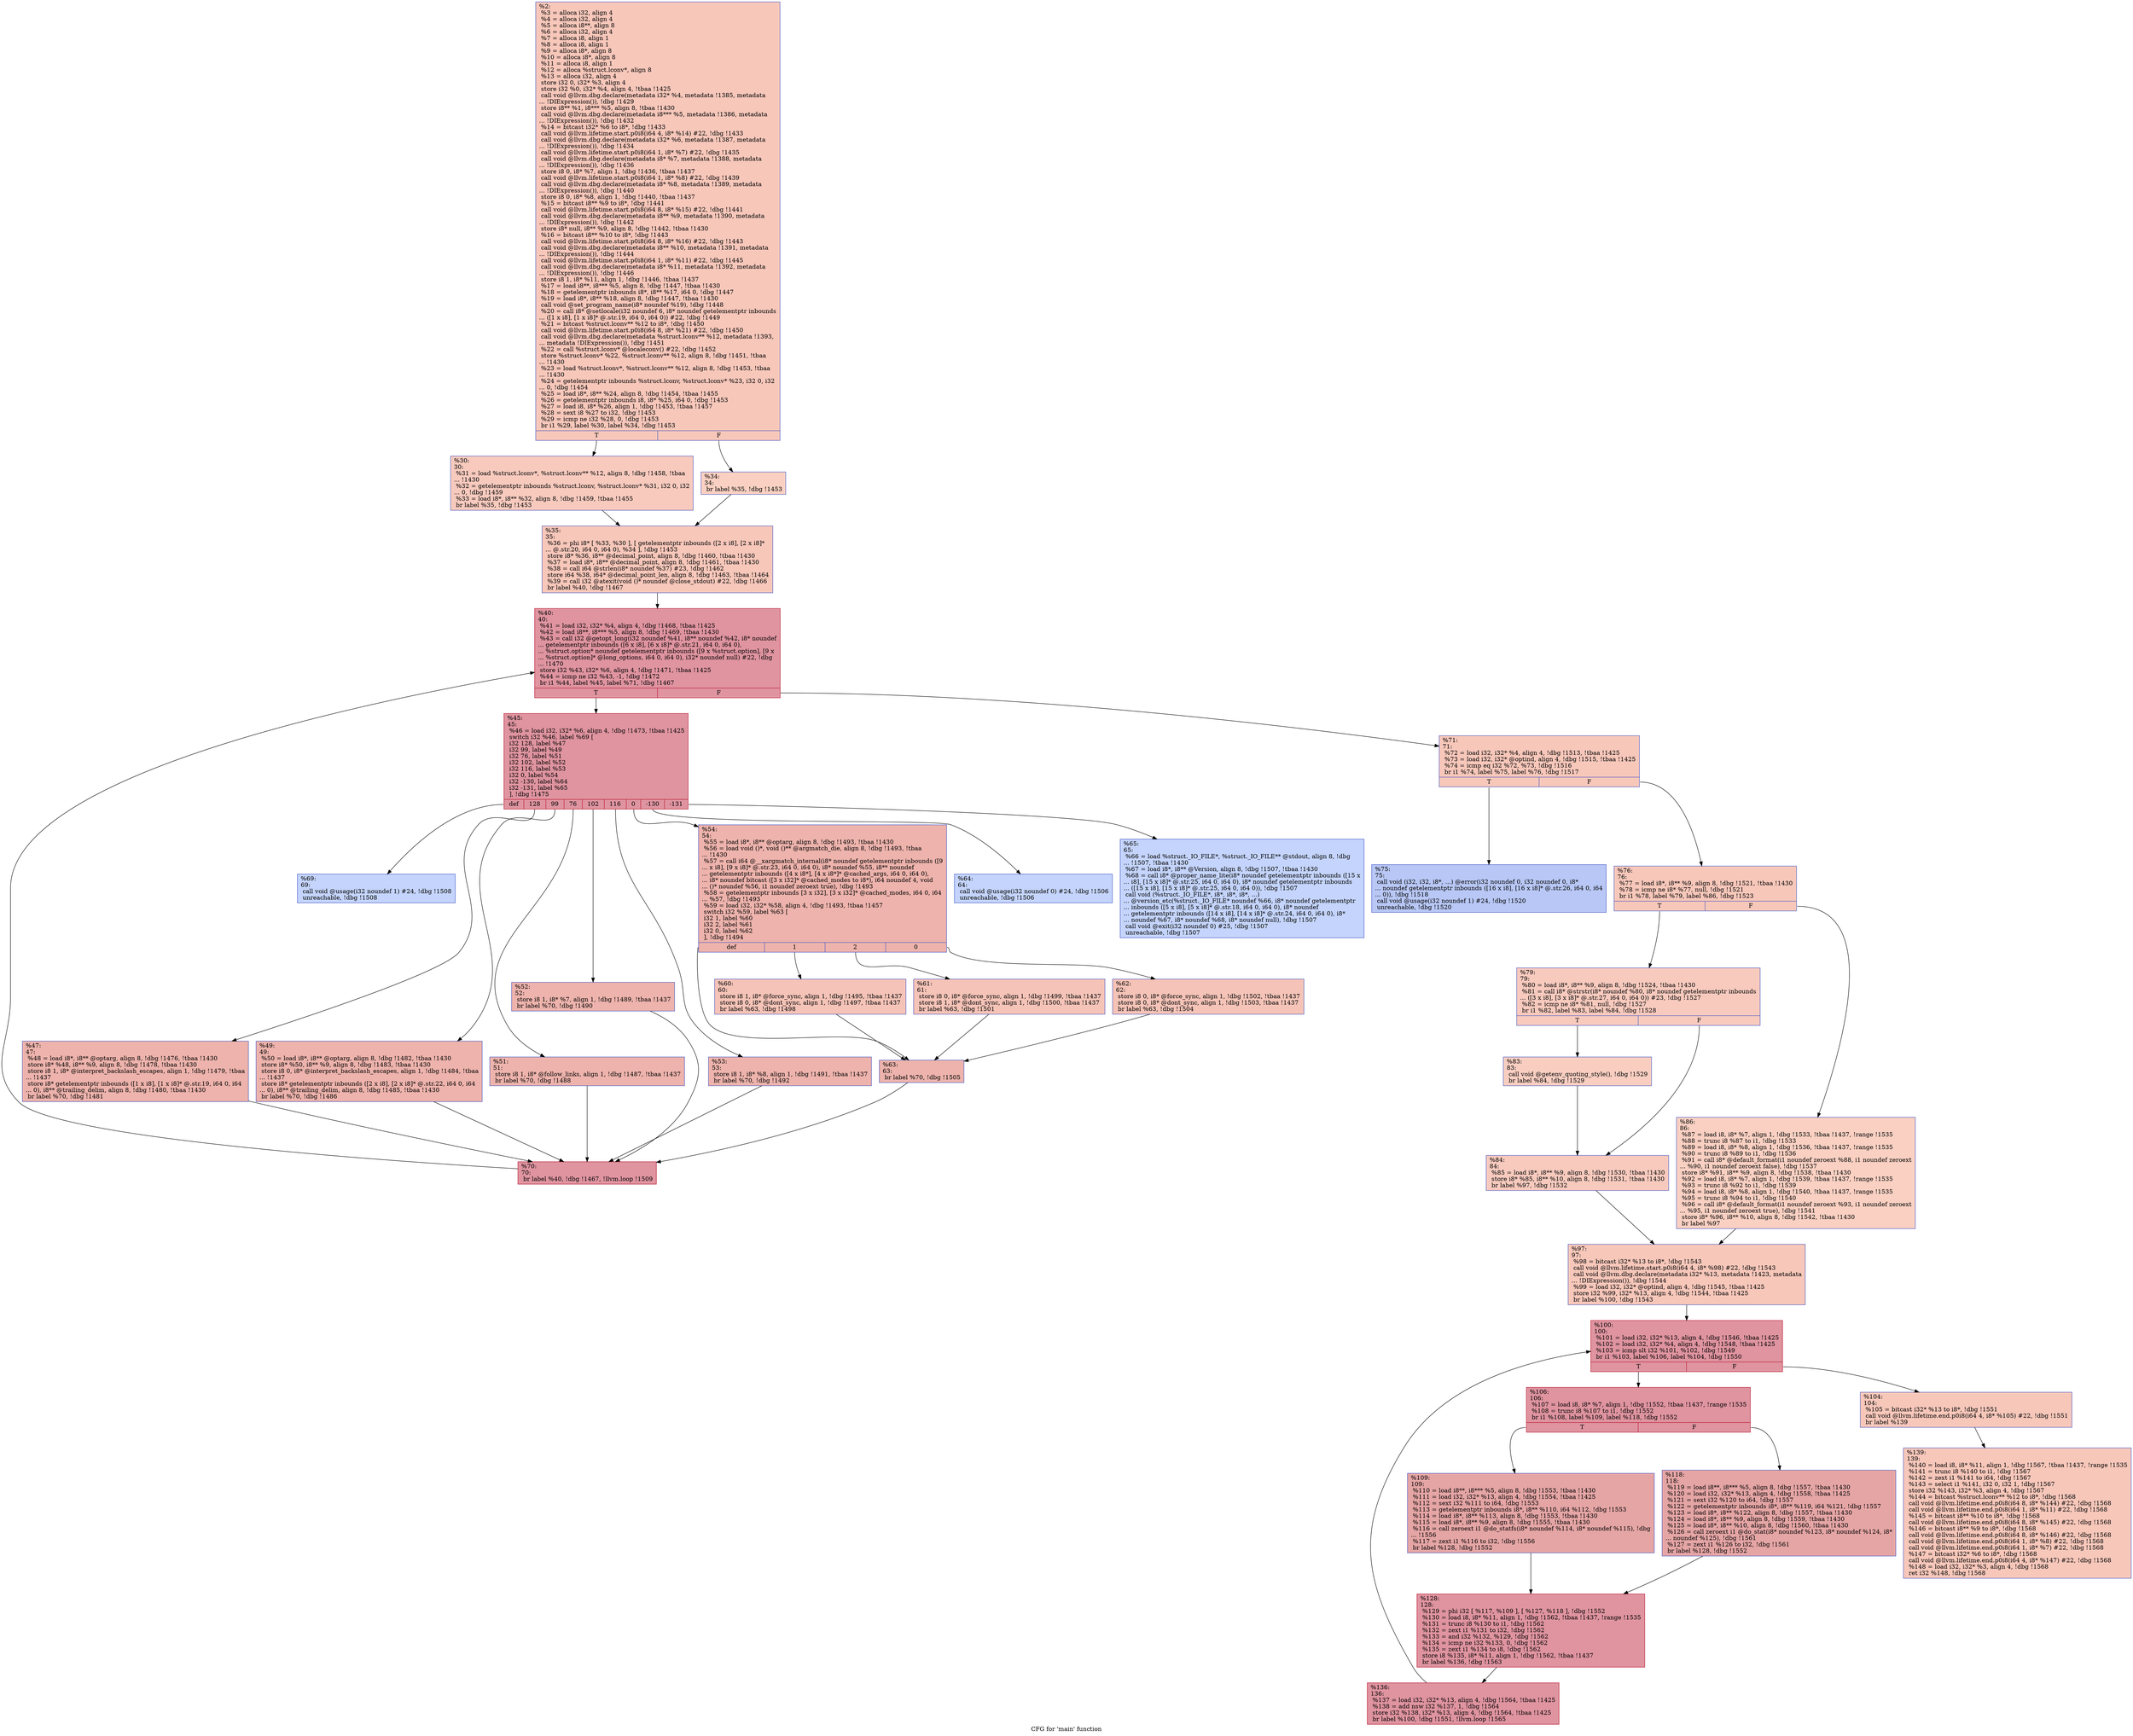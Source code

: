 digraph "CFG for 'main' function" {
	label="CFG for 'main' function";

	Node0x15c51b0 [shape=record,color="#3d50c3ff", style=filled, fillcolor="#ec7f6370",label="{%2:\l  %3 = alloca i32, align 4\l  %4 = alloca i32, align 4\l  %5 = alloca i8**, align 8\l  %6 = alloca i32, align 4\l  %7 = alloca i8, align 1\l  %8 = alloca i8, align 1\l  %9 = alloca i8*, align 8\l  %10 = alloca i8*, align 8\l  %11 = alloca i8, align 1\l  %12 = alloca %struct.lconv*, align 8\l  %13 = alloca i32, align 4\l  store i32 0, i32* %3, align 4\l  store i32 %0, i32* %4, align 4, !tbaa !1425\l  call void @llvm.dbg.declare(metadata i32* %4, metadata !1385, metadata\l... !DIExpression()), !dbg !1429\l  store i8** %1, i8*** %5, align 8, !tbaa !1430\l  call void @llvm.dbg.declare(metadata i8*** %5, metadata !1386, metadata\l... !DIExpression()), !dbg !1432\l  %14 = bitcast i32* %6 to i8*, !dbg !1433\l  call void @llvm.lifetime.start.p0i8(i64 4, i8* %14) #22, !dbg !1433\l  call void @llvm.dbg.declare(metadata i32* %6, metadata !1387, metadata\l... !DIExpression()), !dbg !1434\l  call void @llvm.lifetime.start.p0i8(i64 1, i8* %7) #22, !dbg !1435\l  call void @llvm.dbg.declare(metadata i8* %7, metadata !1388, metadata\l... !DIExpression()), !dbg !1436\l  store i8 0, i8* %7, align 1, !dbg !1436, !tbaa !1437\l  call void @llvm.lifetime.start.p0i8(i64 1, i8* %8) #22, !dbg !1439\l  call void @llvm.dbg.declare(metadata i8* %8, metadata !1389, metadata\l... !DIExpression()), !dbg !1440\l  store i8 0, i8* %8, align 1, !dbg !1440, !tbaa !1437\l  %15 = bitcast i8** %9 to i8*, !dbg !1441\l  call void @llvm.lifetime.start.p0i8(i64 8, i8* %15) #22, !dbg !1441\l  call void @llvm.dbg.declare(metadata i8** %9, metadata !1390, metadata\l... !DIExpression()), !dbg !1442\l  store i8* null, i8** %9, align 8, !dbg !1442, !tbaa !1430\l  %16 = bitcast i8** %10 to i8*, !dbg !1443\l  call void @llvm.lifetime.start.p0i8(i64 8, i8* %16) #22, !dbg !1443\l  call void @llvm.dbg.declare(metadata i8** %10, metadata !1391, metadata\l... !DIExpression()), !dbg !1444\l  call void @llvm.lifetime.start.p0i8(i64 1, i8* %11) #22, !dbg !1445\l  call void @llvm.dbg.declare(metadata i8* %11, metadata !1392, metadata\l... !DIExpression()), !dbg !1446\l  store i8 1, i8* %11, align 1, !dbg !1446, !tbaa !1437\l  %17 = load i8**, i8*** %5, align 8, !dbg !1447, !tbaa !1430\l  %18 = getelementptr inbounds i8*, i8** %17, i64 0, !dbg !1447\l  %19 = load i8*, i8** %18, align 8, !dbg !1447, !tbaa !1430\l  call void @set_program_name(i8* noundef %19), !dbg !1448\l  %20 = call i8* @setlocale(i32 noundef 6, i8* noundef getelementptr inbounds\l... ([1 x i8], [1 x i8]* @.str.19, i64 0, i64 0)) #22, !dbg !1449\l  %21 = bitcast %struct.lconv** %12 to i8*, !dbg !1450\l  call void @llvm.lifetime.start.p0i8(i64 8, i8* %21) #22, !dbg !1450\l  call void @llvm.dbg.declare(metadata %struct.lconv** %12, metadata !1393,\l... metadata !DIExpression()), !dbg !1451\l  %22 = call %struct.lconv* @localeconv() #22, !dbg !1452\l  store %struct.lconv* %22, %struct.lconv** %12, align 8, !dbg !1451, !tbaa\l... !1430\l  %23 = load %struct.lconv*, %struct.lconv** %12, align 8, !dbg !1453, !tbaa\l... !1430\l  %24 = getelementptr inbounds %struct.lconv, %struct.lconv* %23, i32 0, i32\l... 0, !dbg !1454\l  %25 = load i8*, i8** %24, align 8, !dbg !1454, !tbaa !1455\l  %26 = getelementptr inbounds i8, i8* %25, i64 0, !dbg !1453\l  %27 = load i8, i8* %26, align 1, !dbg !1453, !tbaa !1457\l  %28 = sext i8 %27 to i32, !dbg !1453\l  %29 = icmp ne i32 %28, 0, !dbg !1453\l  br i1 %29, label %30, label %34, !dbg !1453\l|{<s0>T|<s1>F}}"];
	Node0x15c51b0:s0 -> Node0x15c5330;
	Node0x15c51b0:s1 -> Node0x15c5380;
	Node0x15c5330 [shape=record,color="#3d50c3ff", style=filled, fillcolor="#ef886b70",label="{%30:\l30:                                               \l  %31 = load %struct.lconv*, %struct.lconv** %12, align 8, !dbg !1458, !tbaa\l... !1430\l  %32 = getelementptr inbounds %struct.lconv, %struct.lconv* %31, i32 0, i32\l... 0, !dbg !1459\l  %33 = load i8*, i8** %32, align 8, !dbg !1459, !tbaa !1455\l  br label %35, !dbg !1453\l}"];
	Node0x15c5330 -> Node0x15c53d0;
	Node0x15c5380 [shape=record,color="#3d50c3ff", style=filled, fillcolor="#f3947570",label="{%34:\l34:                                               \l  br label %35, !dbg !1453\l}"];
	Node0x15c5380 -> Node0x15c53d0;
	Node0x15c53d0 [shape=record,color="#3d50c3ff", style=filled, fillcolor="#ec7f6370",label="{%35:\l35:                                               \l  %36 = phi i8* [ %33, %30 ], [ getelementptr inbounds ([2 x i8], [2 x i8]*\l... @.str.20, i64 0, i64 0), %34 ], !dbg !1453\l  store i8* %36, i8** @decimal_point, align 8, !dbg !1460, !tbaa !1430\l  %37 = load i8*, i8** @decimal_point, align 8, !dbg !1461, !tbaa !1430\l  %38 = call i64 @strlen(i8* noundef %37) #23, !dbg !1462\l  store i64 %38, i64* @decimal_point_len, align 8, !dbg !1463, !tbaa !1464\l  %39 = call i32 @atexit(void ()* noundef @close_stdout) #22, !dbg !1466\l  br label %40, !dbg !1467\l}"];
	Node0x15c53d0 -> Node0x15c5420;
	Node0x15c5420 [shape=record,color="#b70d28ff", style=filled, fillcolor="#b70d2870",label="{%40:\l40:                                               \l  %41 = load i32, i32* %4, align 4, !dbg !1468, !tbaa !1425\l  %42 = load i8**, i8*** %5, align 8, !dbg !1469, !tbaa !1430\l  %43 = call i32 @getopt_long(i32 noundef %41, i8** noundef %42, i8* noundef\l... getelementptr inbounds ([6 x i8], [6 x i8]* @.str.21, i64 0, i64 0),\l... %struct.option* noundef getelementptr inbounds ([9 x %struct.option], [9 x\l... %struct.option]* @long_options, i64 0, i64 0), i32* noundef null) #22, !dbg\l... !1470\l  store i32 %43, i32* %6, align 4, !dbg !1471, !tbaa !1425\l  %44 = icmp ne i32 %43, -1, !dbg !1472\l  br i1 %44, label %45, label %71, !dbg !1467\l|{<s0>T|<s1>F}}"];
	Node0x15c5420:s0 -> Node0x15c5470;
	Node0x15c5420:s1 -> Node0x15c5920;
	Node0x15c5470 [shape=record,color="#b70d28ff", style=filled, fillcolor="#b70d2870",label="{%45:\l45:                                               \l  %46 = load i32, i32* %6, align 4, !dbg !1473, !tbaa !1425\l  switch i32 %46, label %69 [\l    i32 128, label %47\l    i32 99, label %49\l    i32 76, label %51\l    i32 102, label %52\l    i32 116, label %53\l    i32 0, label %54\l    i32 -130, label %64\l    i32 -131, label %65\l  ], !dbg !1475\l|{<s0>def|<s1>128|<s2>99|<s3>76|<s4>102|<s5>116|<s6>0|<s7>-130|<s8>-131}}"];
	Node0x15c5470:s0 -> Node0x15c5880;
	Node0x15c5470:s1 -> Node0x15c54c0;
	Node0x15c5470:s2 -> Node0x15c5510;
	Node0x15c5470:s3 -> Node0x15c5560;
	Node0x15c5470:s4 -> Node0x15c55b0;
	Node0x15c5470:s5 -> Node0x15c5600;
	Node0x15c5470:s6 -> Node0x15c5650;
	Node0x15c5470:s7 -> Node0x15c57e0;
	Node0x15c5470:s8 -> Node0x15c5830;
	Node0x15c54c0 [shape=record,color="#3d50c3ff", style=filled, fillcolor="#d6524470",label="{%47:\l47:                                               \l  %48 = load i8*, i8** @optarg, align 8, !dbg !1476, !tbaa !1430\l  store i8* %48, i8** %9, align 8, !dbg !1478, !tbaa !1430\l  store i8 1, i8* @interpret_backslash_escapes, align 1, !dbg !1479, !tbaa\l... !1437\l  store i8* getelementptr inbounds ([1 x i8], [1 x i8]* @.str.19, i64 0, i64\l... 0), i8** @trailing_delim, align 8, !dbg !1480, !tbaa !1430\l  br label %70, !dbg !1481\l}"];
	Node0x15c54c0 -> Node0x15c58d0;
	Node0x15c5510 [shape=record,color="#3d50c3ff", style=filled, fillcolor="#d6524470",label="{%49:\l49:                                               \l  %50 = load i8*, i8** @optarg, align 8, !dbg !1482, !tbaa !1430\l  store i8* %50, i8** %9, align 8, !dbg !1483, !tbaa !1430\l  store i8 0, i8* @interpret_backslash_escapes, align 1, !dbg !1484, !tbaa\l... !1437\l  store i8* getelementptr inbounds ([2 x i8], [2 x i8]* @.str.22, i64 0, i64\l... 0), i8** @trailing_delim, align 8, !dbg !1485, !tbaa !1430\l  br label %70, !dbg !1486\l}"];
	Node0x15c5510 -> Node0x15c58d0;
	Node0x15c5560 [shape=record,color="#3d50c3ff", style=filled, fillcolor="#d6524470",label="{%51:\l51:                                               \l  store i8 1, i8* @follow_links, align 1, !dbg !1487, !tbaa !1437\l  br label %70, !dbg !1488\l}"];
	Node0x15c5560 -> Node0x15c58d0;
	Node0x15c55b0 [shape=record,color="#3d50c3ff", style=filled, fillcolor="#d6524470",label="{%52:\l52:                                               \l  store i8 1, i8* %7, align 1, !dbg !1489, !tbaa !1437\l  br label %70, !dbg !1490\l}"];
	Node0x15c55b0 -> Node0x15c58d0;
	Node0x15c5600 [shape=record,color="#3d50c3ff", style=filled, fillcolor="#d6524470",label="{%53:\l53:                                               \l  store i8 1, i8* %8, align 1, !dbg !1491, !tbaa !1437\l  br label %70, !dbg !1492\l}"];
	Node0x15c5600 -> Node0x15c58d0;
	Node0x15c5650 [shape=record,color="#3d50c3ff", style=filled, fillcolor="#d6524470",label="{%54:\l54:                                               \l  %55 = load i8*, i8** @optarg, align 8, !dbg !1493, !tbaa !1430\l  %56 = load void ()*, void ()** @argmatch_die, align 8, !dbg !1493, !tbaa\l... !1430\l  %57 = call i64 @__xargmatch_internal(i8* noundef getelementptr inbounds ([9\l... x i8], [9 x i8]* @.str.23, i64 0, i64 0), i8* noundef %55, i8** noundef\l... getelementptr inbounds ([4 x i8*], [4 x i8*]* @cached_args, i64 0, i64 0),\l... i8* noundef bitcast ([3 x i32]* @cached_modes to i8*), i64 noundef 4, void\l... ()* noundef %56, i1 noundef zeroext true), !dbg !1493\l  %58 = getelementptr inbounds [3 x i32], [3 x i32]* @cached_modes, i64 0, i64\l... %57, !dbg !1493\l  %59 = load i32, i32* %58, align 4, !dbg !1493, !tbaa !1457\l  switch i32 %59, label %63 [\l    i32 1, label %60\l    i32 2, label %61\l    i32 0, label %62\l  ], !dbg !1494\l|{<s0>def|<s1>1|<s2>2|<s3>0}}"];
	Node0x15c5650:s0 -> Node0x15c5790;
	Node0x15c5650:s1 -> Node0x15c56a0;
	Node0x15c5650:s2 -> Node0x15c56f0;
	Node0x15c5650:s3 -> Node0x15c5740;
	Node0x15c56a0 [shape=record,color="#3d50c3ff", style=filled, fillcolor="#e8765c70",label="{%60:\l60:                                               \l  store i8 1, i8* @force_sync, align 1, !dbg !1495, !tbaa !1437\l  store i8 0, i8* @dont_sync, align 1, !dbg !1497, !tbaa !1437\l  br label %63, !dbg !1498\l}"];
	Node0x15c56a0 -> Node0x15c5790;
	Node0x15c56f0 [shape=record,color="#3d50c3ff", style=filled, fillcolor="#e8765c70",label="{%61:\l61:                                               \l  store i8 0, i8* @force_sync, align 1, !dbg !1499, !tbaa !1437\l  store i8 1, i8* @dont_sync, align 1, !dbg !1500, !tbaa !1437\l  br label %63, !dbg !1501\l}"];
	Node0x15c56f0 -> Node0x15c5790;
	Node0x15c5740 [shape=record,color="#3d50c3ff", style=filled, fillcolor="#e8765c70",label="{%62:\l62:                                               \l  store i8 0, i8* @force_sync, align 1, !dbg !1502, !tbaa !1437\l  store i8 0, i8* @dont_sync, align 1, !dbg !1503, !tbaa !1437\l  br label %63, !dbg !1504\l}"];
	Node0x15c5740 -> Node0x15c5790;
	Node0x15c5790 [shape=record,color="#3d50c3ff", style=filled, fillcolor="#d6524470",label="{%63:\l63:                                               \l  br label %70, !dbg !1505\l}"];
	Node0x15c5790 -> Node0x15c58d0;
	Node0x15c57e0 [shape=record,color="#3d50c3ff", style=filled, fillcolor="#7a9df870",label="{%64:\l64:                                               \l  call void @usage(i32 noundef 0) #24, !dbg !1506\l  unreachable, !dbg !1506\l}"];
	Node0x15c5830 [shape=record,color="#3d50c3ff", style=filled, fillcolor="#7a9df870",label="{%65:\l65:                                               \l  %66 = load %struct._IO_FILE*, %struct._IO_FILE** @stdout, align 8, !dbg\l... !1507, !tbaa !1430\l  %67 = load i8*, i8** @Version, align 8, !dbg !1507, !tbaa !1430\l  %68 = call i8* @proper_name_lite(i8* noundef getelementptr inbounds ([15 x\l... i8], [15 x i8]* @.str.25, i64 0, i64 0), i8* noundef getelementptr inbounds\l... ([15 x i8], [15 x i8]* @.str.25, i64 0, i64 0)), !dbg !1507\l  call void (%struct._IO_FILE*, i8*, i8*, i8*, ...)\l... @version_etc(%struct._IO_FILE* noundef %66, i8* noundef getelementptr\l... inbounds ([5 x i8], [5 x i8]* @.str.18, i64 0, i64 0), i8* noundef\l... getelementptr inbounds ([14 x i8], [14 x i8]* @.str.24, i64 0, i64 0), i8*\l... noundef %67, i8* noundef %68, i8* noundef null), !dbg !1507\l  call void @exit(i32 noundef 0) #25, !dbg !1507\l  unreachable, !dbg !1507\l}"];
	Node0x15c5880 [shape=record,color="#3d50c3ff", style=filled, fillcolor="#7a9df870",label="{%69:\l69:                                               \l  call void @usage(i32 noundef 1) #24, !dbg !1508\l  unreachable, !dbg !1508\l}"];
	Node0x15c58d0 [shape=record,color="#b70d28ff", style=filled, fillcolor="#b70d2870",label="{%70:\l70:                                               \l  br label %40, !dbg !1467, !llvm.loop !1509\l}"];
	Node0x15c58d0 -> Node0x15c5420;
	Node0x15c5920 [shape=record,color="#3d50c3ff", style=filled, fillcolor="#ec7f6370",label="{%71:\l71:                                               \l  %72 = load i32, i32* %4, align 4, !dbg !1513, !tbaa !1425\l  %73 = load i32, i32* @optind, align 4, !dbg !1515, !tbaa !1425\l  %74 = icmp eq i32 %72, %73, !dbg !1516\l  br i1 %74, label %75, label %76, !dbg !1517\l|{<s0>T|<s1>F}}"];
	Node0x15c5920:s0 -> Node0x15c5970;
	Node0x15c5920:s1 -> Node0x15c59c0;
	Node0x15c5970 [shape=record,color="#3d50c3ff", style=filled, fillcolor="#5f7fe870",label="{%75:\l75:                                               \l  call void (i32, i32, i8*, ...) @error(i32 noundef 0, i32 noundef 0, i8*\l... noundef getelementptr inbounds ([16 x i8], [16 x i8]* @.str.26, i64 0, i64\l... 0)), !dbg !1518\l  call void @usage(i32 noundef 1) #24, !dbg !1520\l  unreachable, !dbg !1520\l}"];
	Node0x15c59c0 [shape=record,color="#3d50c3ff", style=filled, fillcolor="#ec7f6370",label="{%76:\l76:                                               \l  %77 = load i8*, i8** %9, align 8, !dbg !1521, !tbaa !1430\l  %78 = icmp ne i8* %77, null, !dbg !1521\l  br i1 %78, label %79, label %86, !dbg !1523\l|{<s0>T|<s1>F}}"];
	Node0x15c59c0:s0 -> Node0x15c5a10;
	Node0x15c59c0:s1 -> Node0x15c5b00;
	Node0x15c5a10 [shape=record,color="#3d50c3ff", style=filled, fillcolor="#ef886b70",label="{%79:\l79:                                               \l  %80 = load i8*, i8** %9, align 8, !dbg !1524, !tbaa !1430\l  %81 = call i8* @strstr(i8* noundef %80, i8* noundef getelementptr inbounds\l... ([3 x i8], [3 x i8]* @.str.27, i64 0, i64 0)) #23, !dbg !1527\l  %82 = icmp ne i8* %81, null, !dbg !1527\l  br i1 %82, label %83, label %84, !dbg !1528\l|{<s0>T|<s1>F}}"];
	Node0x15c5a10:s0 -> Node0x15c5a60;
	Node0x15c5a10:s1 -> Node0x15c5ab0;
	Node0x15c5a60 [shape=record,color="#3d50c3ff", style=filled, fillcolor="#f2907270",label="{%83:\l83:                                               \l  call void @getenv_quoting_style(), !dbg !1529\l  br label %84, !dbg !1529\l}"];
	Node0x15c5a60 -> Node0x15c5ab0;
	Node0x15c5ab0 [shape=record,color="#3d50c3ff", style=filled, fillcolor="#ef886b70",label="{%84:\l84:                                               \l  %85 = load i8*, i8** %9, align 8, !dbg !1530, !tbaa !1430\l  store i8* %85, i8** %10, align 8, !dbg !1531, !tbaa !1430\l  br label %97, !dbg !1532\l}"];
	Node0x15c5ab0 -> Node0x15c5b50;
	Node0x15c5b00 [shape=record,color="#3d50c3ff", style=filled, fillcolor="#f3947570",label="{%86:\l86:                                               \l  %87 = load i8, i8* %7, align 1, !dbg !1533, !tbaa !1437, !range !1535\l  %88 = trunc i8 %87 to i1, !dbg !1533\l  %89 = load i8, i8* %8, align 1, !dbg !1536, !tbaa !1437, !range !1535\l  %90 = trunc i8 %89 to i1, !dbg !1536\l  %91 = call i8* @default_format(i1 noundef zeroext %88, i1 noundef zeroext\l... %90, i1 noundef zeroext false), !dbg !1537\l  store i8* %91, i8** %9, align 8, !dbg !1538, !tbaa !1430\l  %92 = load i8, i8* %7, align 1, !dbg !1539, !tbaa !1437, !range !1535\l  %93 = trunc i8 %92 to i1, !dbg !1539\l  %94 = load i8, i8* %8, align 1, !dbg !1540, !tbaa !1437, !range !1535\l  %95 = trunc i8 %94 to i1, !dbg !1540\l  %96 = call i8* @default_format(i1 noundef zeroext %93, i1 noundef zeroext\l... %95, i1 noundef zeroext true), !dbg !1541\l  store i8* %96, i8** %10, align 8, !dbg !1542, !tbaa !1430\l  br label %97\l}"];
	Node0x15c5b00 -> Node0x15c5b50;
	Node0x15c5b50 [shape=record,color="#3d50c3ff", style=filled, fillcolor="#ec7f6370",label="{%97:\l97:                                               \l  %98 = bitcast i32* %13 to i8*, !dbg !1543\l  call void @llvm.lifetime.start.p0i8(i64 4, i8* %98) #22, !dbg !1543\l  call void @llvm.dbg.declare(metadata i32* %13, metadata !1423, metadata\l... !DIExpression()), !dbg !1544\l  %99 = load i32, i32* @optind, align 4, !dbg !1545, !tbaa !1425\l  store i32 %99, i32* %13, align 4, !dbg !1544, !tbaa !1425\l  br label %100, !dbg !1543\l}"];
	Node0x15c5b50 -> Node0x15c5ba0;
	Node0x15c5ba0 [shape=record,color="#b70d28ff", style=filled, fillcolor="#b70d2870",label="{%100:\l100:                                              \l  %101 = load i32, i32* %13, align 4, !dbg !1546, !tbaa !1425\l  %102 = load i32, i32* %4, align 4, !dbg !1548, !tbaa !1425\l  %103 = icmp slt i32 %101, %102, !dbg !1549\l  br i1 %103, label %106, label %104, !dbg !1550\l|{<s0>T|<s1>F}}"];
	Node0x15c5ba0:s0 -> Node0x15c5c40;
	Node0x15c5ba0:s1 -> Node0x15c5bf0;
	Node0x15c5bf0 [shape=record,color="#3d50c3ff", style=filled, fillcolor="#ec7f6370",label="{%104:\l104:                                              \l  %105 = bitcast i32* %13 to i8*, !dbg !1551\l  call void @llvm.lifetime.end.p0i8(i64 4, i8* %105) #22, !dbg !1551\l  br label %139\l}"];
	Node0x15c5bf0 -> Node0x15c5dd0;
	Node0x15c5c40 [shape=record,color="#b70d28ff", style=filled, fillcolor="#b70d2870",label="{%106:\l106:                                              \l  %107 = load i8, i8* %7, align 1, !dbg !1552, !tbaa !1437, !range !1535\l  %108 = trunc i8 %107 to i1, !dbg !1552\l  br i1 %108, label %109, label %118, !dbg !1552\l|{<s0>T|<s1>F}}"];
	Node0x15c5c40:s0 -> Node0x15c5c90;
	Node0x15c5c40:s1 -> Node0x15c5ce0;
	Node0x15c5c90 [shape=record,color="#3d50c3ff", style=filled, fillcolor="#c5333470",label="{%109:\l109:                                              \l  %110 = load i8**, i8*** %5, align 8, !dbg !1553, !tbaa !1430\l  %111 = load i32, i32* %13, align 4, !dbg !1554, !tbaa !1425\l  %112 = sext i32 %111 to i64, !dbg !1553\l  %113 = getelementptr inbounds i8*, i8** %110, i64 %112, !dbg !1553\l  %114 = load i8*, i8** %113, align 8, !dbg !1553, !tbaa !1430\l  %115 = load i8*, i8** %9, align 8, !dbg !1555, !tbaa !1430\l  %116 = call zeroext i1 @do_statfs(i8* noundef %114, i8* noundef %115), !dbg\l... !1556\l  %117 = zext i1 %116 to i32, !dbg !1556\l  br label %128, !dbg !1552\l}"];
	Node0x15c5c90 -> Node0x15c5d30;
	Node0x15c5ce0 [shape=record,color="#3d50c3ff", style=filled, fillcolor="#c5333470",label="{%118:\l118:                                              \l  %119 = load i8**, i8*** %5, align 8, !dbg !1557, !tbaa !1430\l  %120 = load i32, i32* %13, align 4, !dbg !1558, !tbaa !1425\l  %121 = sext i32 %120 to i64, !dbg !1557\l  %122 = getelementptr inbounds i8*, i8** %119, i64 %121, !dbg !1557\l  %123 = load i8*, i8** %122, align 8, !dbg !1557, !tbaa !1430\l  %124 = load i8*, i8** %9, align 8, !dbg !1559, !tbaa !1430\l  %125 = load i8*, i8** %10, align 8, !dbg !1560, !tbaa !1430\l  %126 = call zeroext i1 @do_stat(i8* noundef %123, i8* noundef %124, i8*\l... noundef %125), !dbg !1561\l  %127 = zext i1 %126 to i32, !dbg !1561\l  br label %128, !dbg !1552\l}"];
	Node0x15c5ce0 -> Node0x15c5d30;
	Node0x15c5d30 [shape=record,color="#b70d28ff", style=filled, fillcolor="#b70d2870",label="{%128:\l128:                                              \l  %129 = phi i32 [ %117, %109 ], [ %127, %118 ], !dbg !1552\l  %130 = load i8, i8* %11, align 1, !dbg !1562, !tbaa !1437, !range !1535\l  %131 = trunc i8 %130 to i1, !dbg !1562\l  %132 = zext i1 %131 to i32, !dbg !1562\l  %133 = and i32 %132, %129, !dbg !1562\l  %134 = icmp ne i32 %133, 0, !dbg !1562\l  %135 = zext i1 %134 to i8, !dbg !1562\l  store i8 %135, i8* %11, align 1, !dbg !1562, !tbaa !1437\l  br label %136, !dbg !1563\l}"];
	Node0x15c5d30 -> Node0x15c5d80;
	Node0x15c5d80 [shape=record,color="#b70d28ff", style=filled, fillcolor="#b70d2870",label="{%136:\l136:                                              \l  %137 = load i32, i32* %13, align 4, !dbg !1564, !tbaa !1425\l  %138 = add nsw i32 %137, 1, !dbg !1564\l  store i32 %138, i32* %13, align 4, !dbg !1564, !tbaa !1425\l  br label %100, !dbg !1551, !llvm.loop !1565\l}"];
	Node0x15c5d80 -> Node0x15c5ba0;
	Node0x15c5dd0 [shape=record,color="#3d50c3ff", style=filled, fillcolor="#ec7f6370",label="{%139:\l139:                                              \l  %140 = load i8, i8* %11, align 1, !dbg !1567, !tbaa !1437, !range !1535\l  %141 = trunc i8 %140 to i1, !dbg !1567\l  %142 = zext i1 %141 to i64, !dbg !1567\l  %143 = select i1 %141, i32 0, i32 1, !dbg !1567\l  store i32 %143, i32* %3, align 4, !dbg !1567\l  %144 = bitcast %struct.lconv** %12 to i8*, !dbg !1568\l  call void @llvm.lifetime.end.p0i8(i64 8, i8* %144) #22, !dbg !1568\l  call void @llvm.lifetime.end.p0i8(i64 1, i8* %11) #22, !dbg !1568\l  %145 = bitcast i8** %10 to i8*, !dbg !1568\l  call void @llvm.lifetime.end.p0i8(i64 8, i8* %145) #22, !dbg !1568\l  %146 = bitcast i8** %9 to i8*, !dbg !1568\l  call void @llvm.lifetime.end.p0i8(i64 8, i8* %146) #22, !dbg !1568\l  call void @llvm.lifetime.end.p0i8(i64 1, i8* %8) #22, !dbg !1568\l  call void @llvm.lifetime.end.p0i8(i64 1, i8* %7) #22, !dbg !1568\l  %147 = bitcast i32* %6 to i8*, !dbg !1568\l  call void @llvm.lifetime.end.p0i8(i64 4, i8* %147) #22, !dbg !1568\l  %148 = load i32, i32* %3, align 4, !dbg !1568\l  ret i32 %148, !dbg !1568\l}"];
}
